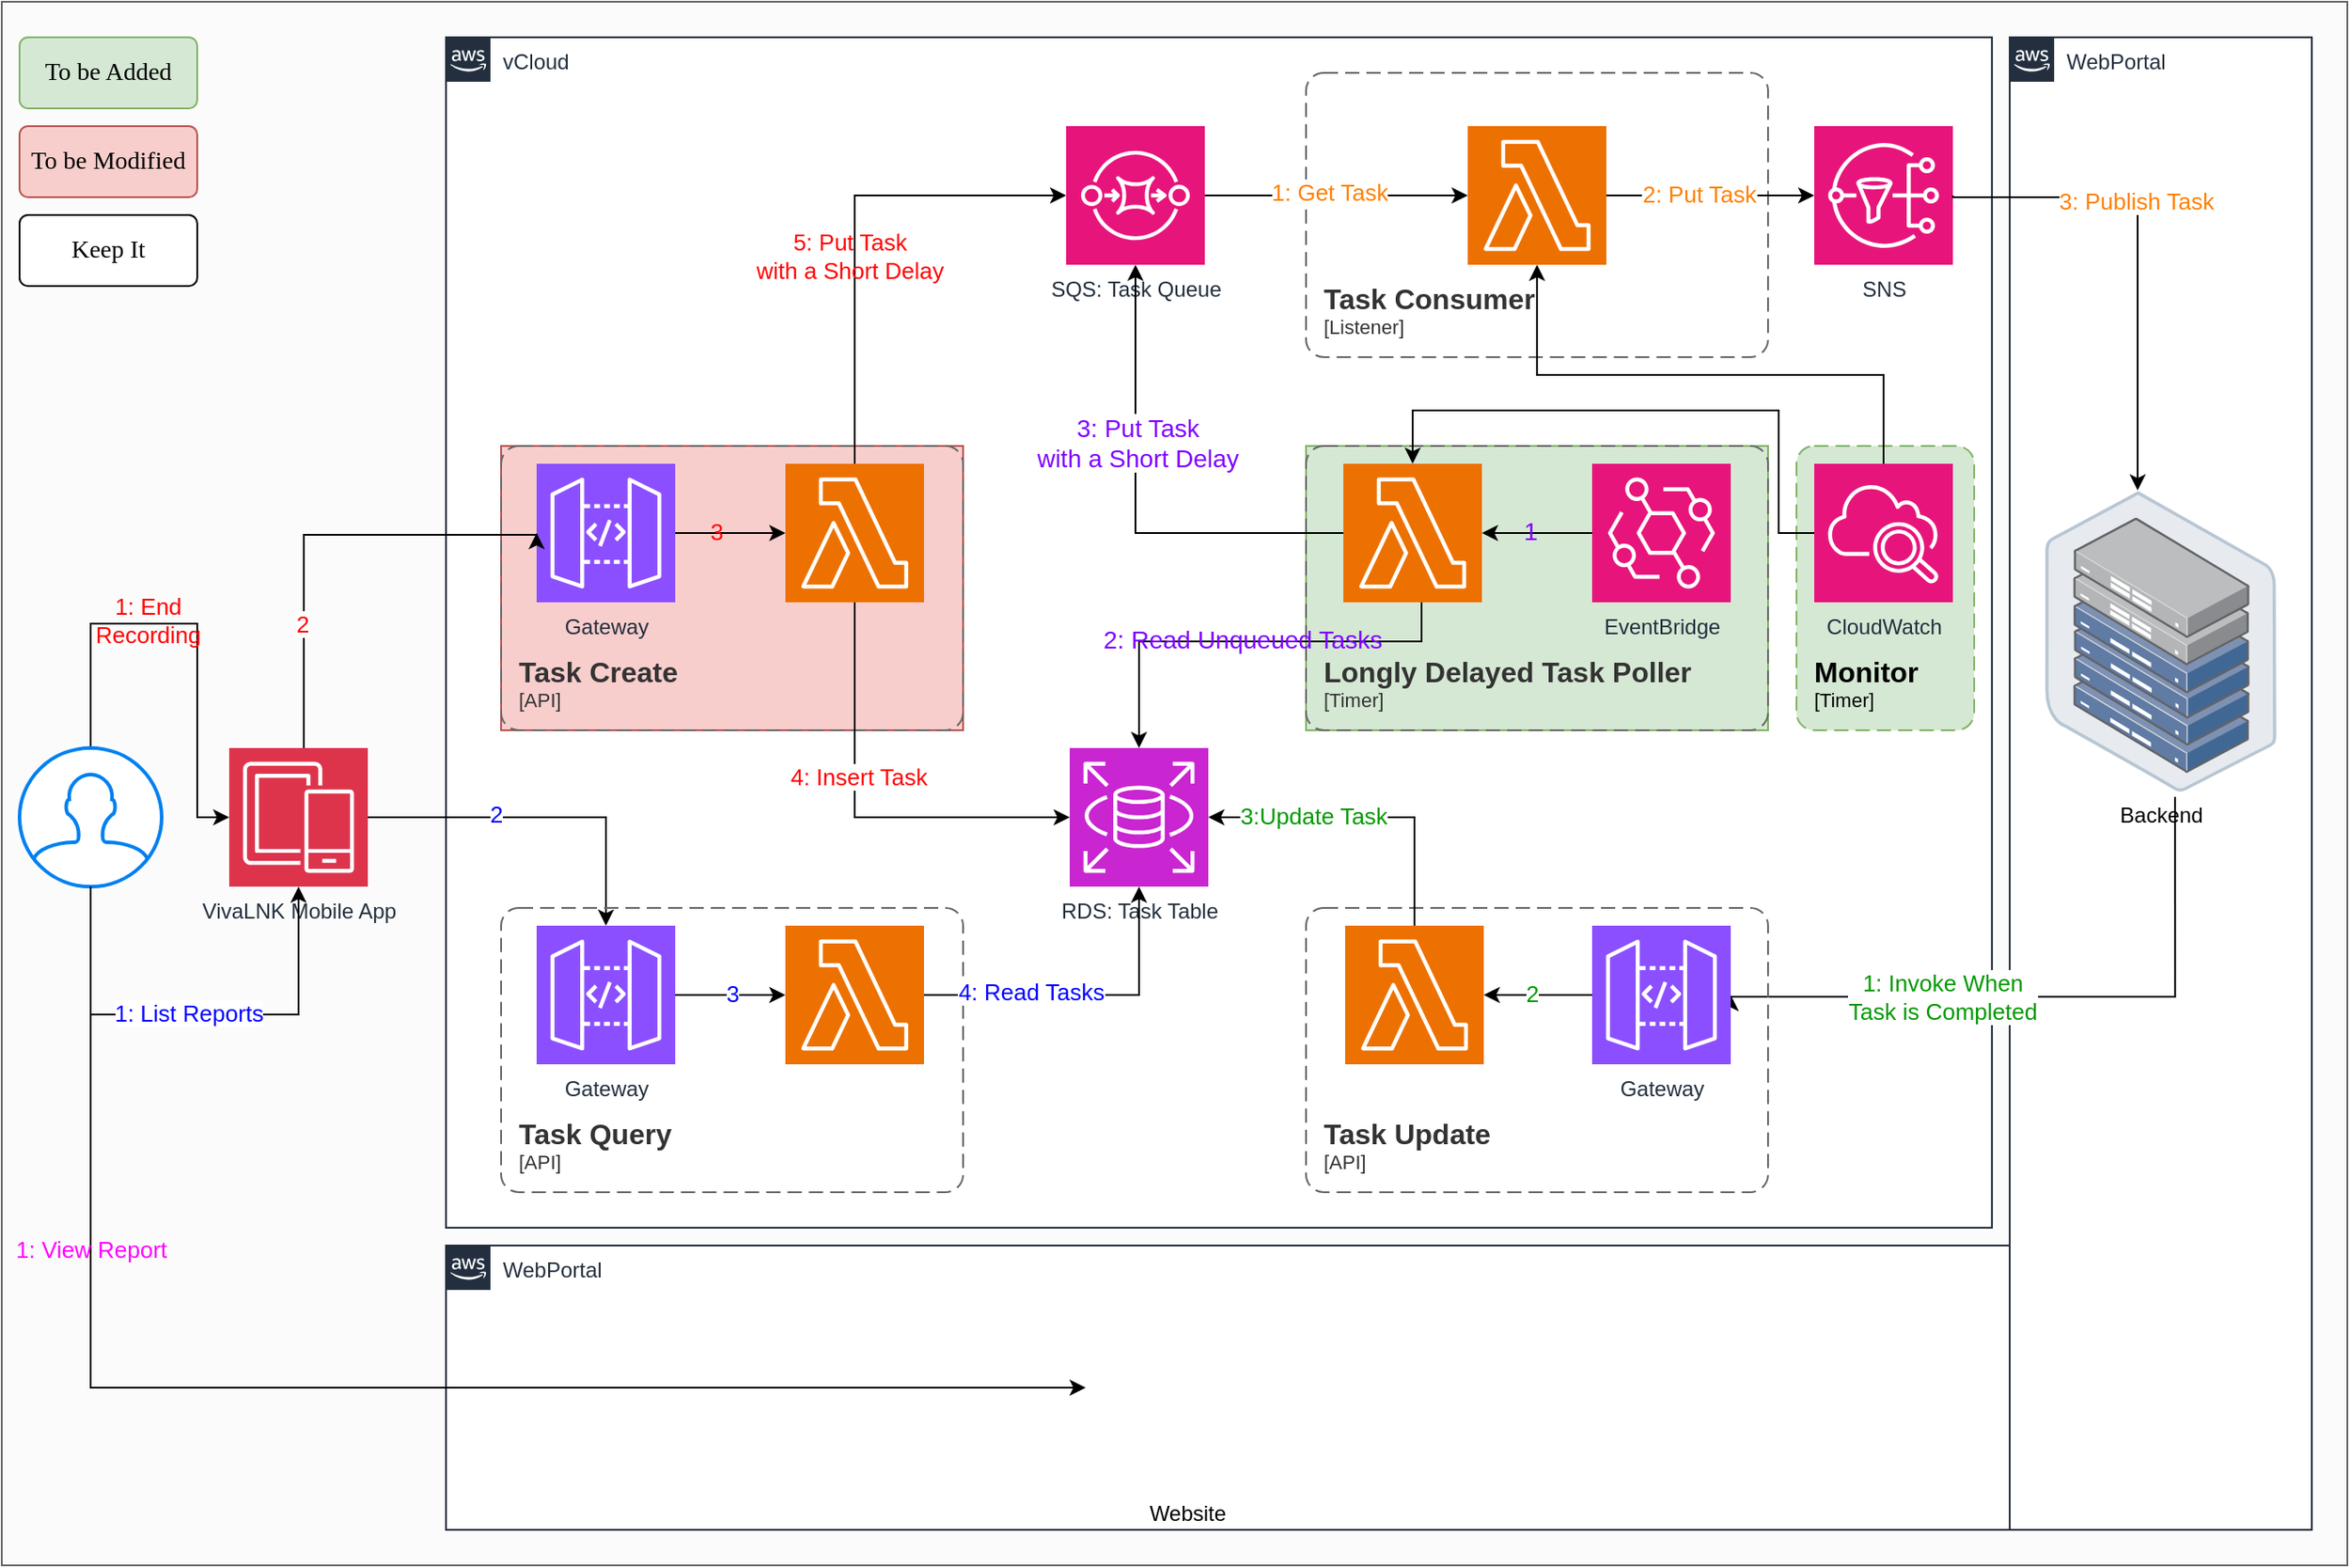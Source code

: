<mxfile version="22.1.17" type="github">
  <diagram name="Page-1" id="KfydnyV6p2WG9cMRB0td">
    <mxGraphModel dx="2261" dy="1955" grid="1" gridSize="10" guides="1" tooltips="1" connect="1" arrows="1" fold="1" page="1" pageScale="1" pageWidth="827" pageHeight="1169" math="0" shadow="0">
      <root>
        <mxCell id="0" />
        <mxCell id="1" parent="0" />
        <mxCell id="qFDEvMqMk0E2gpubQTda-2" value="" style="rounded=0;whiteSpace=wrap;html=1;fillColor=#FBFBFB;fontColor=#333333;strokeColor=#666666;" parent="1" vertex="1">
          <mxGeometry x="-450" y="-250" width="1320" height="880" as="geometry" />
        </mxCell>
        <mxCell id="qFDEvMqMk0E2gpubQTda-26" value="VivaLNK Mobile App" style="sketch=0;points=[[0,0,0],[0.25,0,0],[0.5,0,0],[0.75,0,0],[1,0,0],[0,1,0],[0.25,1,0],[0.5,1,0],[0.75,1,0],[1,1,0],[0,0.25,0],[0,0.5,0],[0,0.75,0],[1,0.25,0],[1,0.5,0],[1,0.75,0]];outlineConnect=0;fontColor=#232F3E;fillColor=#DD344C;strokeColor=#ffffff;dashed=0;verticalLabelPosition=bottom;verticalAlign=top;align=center;html=1;fontSize=12;fontStyle=0;aspect=fixed;shape=mxgraph.aws4.resourceIcon;resIcon=mxgraph.aws4.mobile;" parent="1" vertex="1">
          <mxGeometry x="-322" y="170" width="78" height="78" as="geometry" />
        </mxCell>
        <mxCell id="qFDEvMqMk0E2gpubQTda-30" value="WebPortal" style="points=[[0,0],[0.25,0],[0.5,0],[0.75,0],[1,0],[1,0.25],[1,0.5],[1,0.75],[1,1],[0.75,1],[0.5,1],[0.25,1],[0,1],[0,0.75],[0,0.5],[0,0.25]];outlineConnect=0;gradientColor=none;html=1;whiteSpace=wrap;fontSize=12;fontStyle=0;container=1;pointerEvents=0;collapsible=0;recursiveResize=0;shape=mxgraph.aws4.group;grIcon=mxgraph.aws4.group_aws_cloud_alt;strokeColor=#232F3E;fillColor=default;verticalAlign=top;align=left;spacingLeft=30;fontColor=#232F3E;dashed=0;" parent="1" vertex="1">
          <mxGeometry x="680" y="-230" width="170" height="840" as="geometry" />
        </mxCell>
        <mxCell id="qFDEvMqMk0E2gpubQTda-35" value="Backend" style="image;points=[];aspect=fixed;html=1;align=center;shadow=0;dashed=0;image=img/lib/allied_telesis/storage/Datacenter_Server_Half_Rack_ToR.svg;" parent="qFDEvMqMk0E2gpubQTda-30" vertex="1">
          <mxGeometry x="20" y="255.55" width="130" height="168.91" as="geometry" />
        </mxCell>
        <mxCell id="qFDEvMqMk0E2gpubQTda-36" value="WebPortal" style="points=[[0,0],[0.25,0],[0.5,0],[0.75,0],[1,0],[1,0.25],[1,0.5],[1,0.75],[1,1],[0.75,1],[0.5,1],[0.25,1],[0,1],[0,0.75],[0,0.5],[0,0.25]];outlineConnect=0;gradientColor=none;html=1;whiteSpace=wrap;fontSize=12;fontStyle=0;container=1;pointerEvents=0;collapsible=0;recursiveResize=0;shape=mxgraph.aws4.group;grIcon=mxgraph.aws4.group_aws_cloud_alt;strokeColor=#232F3E;fillColor=default;verticalAlign=top;align=left;spacingLeft=30;fontColor=#232F3E;dashed=0;" parent="1" vertex="1">
          <mxGeometry x="-200" y="450" width="880" height="160" as="geometry" />
        </mxCell>
        <mxCell id="qFDEvMqMk0E2gpubQTda-40" value="Website" style="shape=image;html=1;verticalAlign=top;verticalLabelPosition=bottom;labelBackgroundColor=#ffffff;imageAspect=0;aspect=fixed;image=https://cdn2.iconfinder.com/data/icons/bitsies/128/Application-128.png" parent="qFDEvMqMk0E2gpubQTda-36" vertex="1">
          <mxGeometry x="360" y="23" width="114" height="114" as="geometry" />
        </mxCell>
        <mxCell id="qFDEvMqMk0E2gpubQTda-51" style="edgeStyle=orthogonalEdgeStyle;rounded=0;orthogonalLoop=1;jettySize=auto;html=1;entryX=1;entryY=0.5;entryDx=0;entryDy=0;entryPerimeter=0;" parent="1" target="qFDEvMqMk0E2gpubQTda-25" edge="1">
          <mxGeometry relative="1" as="geometry">
            <mxPoint x="450" y="339" as="sourcePoint" />
          </mxGeometry>
        </mxCell>
        <mxCell id="qFDEvMqMk0E2gpubQTda-58" style="edgeStyle=orthogonalEdgeStyle;rounded=0;orthogonalLoop=1;jettySize=auto;html=1;entryX=0;entryY=0.5;entryDx=0;entryDy=0;" parent="1" source="qFDEvMqMk0E2gpubQTda-57" target="qFDEvMqMk0E2gpubQTda-40" edge="1">
          <mxGeometry relative="1" as="geometry">
            <Array as="points">
              <mxPoint x="-400" y="530" />
              <mxPoint x="122" y="530" />
            </Array>
          </mxGeometry>
        </mxCell>
        <mxCell id="qFDEvMqMk0E2gpubQTda-72" value="&lt;font color=&quot;#ff00ff&quot; style=&quot;font-size: 13px;&quot;&gt;1: View Report&lt;/font&gt;" style="edgeLabel;html=1;align=center;verticalAlign=middle;resizable=0;points=[];labelBackgroundColor=none;" parent="qFDEvMqMk0E2gpubQTda-58" vertex="1" connectable="0">
          <mxGeometry x="-0.574" y="2" relative="1" as="geometry">
            <mxPoint x="-2" y="24" as="offset" />
          </mxGeometry>
        </mxCell>
        <mxCell id="qFDEvMqMk0E2gpubQTda-69" style="edgeStyle=orthogonalEdgeStyle;rounded=0;orthogonalLoop=1;jettySize=auto;html=1;exitX=0.5;exitY=0;exitDx=0;exitDy=0;exitPerimeter=0;" parent="1" source="qFDEvMqMk0E2gpubQTda-57" target="qFDEvMqMk0E2gpubQTda-26" edge="1">
          <mxGeometry relative="1" as="geometry">
            <Array as="points">
              <mxPoint x="-400" y="100" />
              <mxPoint x="-340" y="100" />
              <mxPoint x="-340" y="209" />
            </Array>
          </mxGeometry>
        </mxCell>
        <mxCell id="qFDEvMqMk0E2gpubQTda-70" value="&lt;font style=&quot;font-size: 13px;&quot; color=&quot;#ff0000&quot;&gt;1: End &lt;br&gt;Recording&lt;/font&gt;" style="edgeLabel;html=1;align=center;verticalAlign=middle;resizable=0;points=[];labelBackgroundColor=none;" parent="qFDEvMqMk0E2gpubQTda-69" vertex="1" connectable="0">
          <mxGeometry x="-0.198" y="-1" relative="1" as="geometry">
            <mxPoint x="-1" y="-3" as="offset" />
          </mxGeometry>
        </mxCell>
        <mxCell id="qFDEvMqMk0E2gpubQTda-57" value="" style="html=1;verticalLabelPosition=bottom;align=center;labelBackgroundColor=#ffffff;verticalAlign=top;strokeWidth=2;strokeColor=#0080F0;shadow=0;dashed=0;shape=mxgraph.ios7.icons.user;" parent="1" vertex="1">
          <mxGeometry x="-440" y="170" width="80" height="78" as="geometry" />
        </mxCell>
        <mxCell id="qFDEvMqMk0E2gpubQTda-65" style="edgeStyle=orthogonalEdgeStyle;rounded=0;orthogonalLoop=1;jettySize=auto;html=1;entryX=0.5;entryY=1;entryDx=0;entryDy=0;entryPerimeter=0;" parent="1" source="qFDEvMqMk0E2gpubQTda-57" target="qFDEvMqMk0E2gpubQTda-26" edge="1">
          <mxGeometry relative="1" as="geometry">
            <Array as="points">
              <mxPoint x="-400" y="320" />
              <mxPoint x="-283" y="320" />
            </Array>
          </mxGeometry>
        </mxCell>
        <mxCell id="qFDEvMqMk0E2gpubQTda-71" value="&lt;font color=&quot;#0000ff&quot; style=&quot;font-size: 13px;&quot;&gt;1: List Reports&lt;/font&gt;" style="edgeLabel;html=1;align=center;verticalAlign=middle;resizable=0;points=[];" parent="qFDEvMqMk0E2gpubQTda-65" vertex="1" connectable="0">
          <mxGeometry x="-0.027" y="-3" relative="1" as="geometry">
            <mxPoint y="-4" as="offset" />
          </mxGeometry>
        </mxCell>
        <mxCell id="qFDEvMqMk0E2gpubQTda-28" value="vCloud" style="points=[[0,0],[0.25,0],[0.5,0],[0.75,0],[1,0],[1,0.25],[1,0.5],[1,0.75],[1,1],[0.75,1],[0.5,1],[0.25,1],[0,1],[0,0.75],[0,0.5],[0,0.25]];outlineConnect=0;gradientColor=none;html=1;whiteSpace=wrap;fontSize=12;fontStyle=0;container=1;pointerEvents=0;collapsible=0;recursiveResize=0;shape=mxgraph.aws4.group;grIcon=mxgraph.aws4.group_aws_cloud_alt;strokeColor=#232F3E;fillColor=default;verticalAlign=top;align=left;spacingLeft=30;fontColor=#232F3E;dashed=0;" parent="1" vertex="1">
          <mxGeometry x="-200" y="-230" width="870" height="670" as="geometry" />
        </mxCell>
        <mxCell id="qFDEvMqMk0E2gpubQTda-10" value="SQS: Task Queue" style="sketch=0;points=[[0,0,0],[0.25,0,0],[0.5,0,0],[0.75,0,0],[1,0,0],[0,1,0],[0.25,1,0],[0.5,1,0],[0.75,1,0],[1,1,0],[0,0.25,0],[0,0.5,0],[0,0.75,0],[1,0.25,0],[1,0.5,0],[1,0.75,0]];outlineConnect=0;fontColor=#232F3E;fillColor=#E7157B;strokeColor=#ffffff;dashed=0;verticalLabelPosition=bottom;verticalAlign=top;align=center;html=1;fontSize=12;fontStyle=0;aspect=fixed;shape=mxgraph.aws4.resourceIcon;resIcon=mxgraph.aws4.sqs;" parent="qFDEvMqMk0E2gpubQTda-28" vertex="1">
          <mxGeometry x="349" y="50" width="78" height="78" as="geometry" />
        </mxCell>
        <mxCell id="qFDEvMqMk0E2gpubQTda-11" value="SNS" style="sketch=0;points=[[0,0,0],[0.25,0,0],[0.5,0,0],[0.75,0,0],[1,0,0],[0,1,0],[0.25,1,0],[0.5,1,0],[0.75,1,0],[1,1,0],[0,0.25,0],[0,0.5,0],[0,0.75,0],[1,0.25,0],[1,0.5,0],[1,0.75,0]];outlineConnect=0;fontColor=#232F3E;fillColor=#E7157B;strokeColor=#ffffff;dashed=0;verticalLabelPosition=bottom;verticalAlign=top;align=center;html=1;fontSize=12;fontStyle=0;aspect=fixed;shape=mxgraph.aws4.resourceIcon;resIcon=mxgraph.aws4.sns;" parent="qFDEvMqMk0E2gpubQTda-28" vertex="1">
          <mxGeometry x="770" y="50" width="78" height="78" as="geometry" />
        </mxCell>
        <mxCell id="hcPoj-B0HI9PmhPnlpU2-1" value="" style="group;fillColor=#d5e8d4;strokeColor=#82b366;" vertex="1" connectable="0" parent="qFDEvMqMk0E2gpubQTda-28">
          <mxGeometry x="484" y="230" width="260" height="160" as="geometry" />
        </mxCell>
        <object placeholders="1" c4Name="Longly Delayed Task Poller" c4Type="ContainerScopeBoundary" c4Application="Timer" label="&lt;font style=&quot;font-size: 16px&quot;&gt;&lt;b&gt;&lt;div style=&quot;text-align: left&quot;&gt;%c4Name%&lt;/div&gt;&lt;/b&gt;&lt;/font&gt;&lt;div style=&quot;text-align: left&quot;&gt;[%c4Application%]&lt;/div&gt;" id="hcPoj-B0HI9PmhPnlpU2-2">
          <mxCell style="rounded=1;fontSize=11;whiteSpace=wrap;html=1;dashed=1;arcSize=20;fillColor=none;strokeColor=#666666;fontColor=#333333;labelBackgroundColor=none;align=left;verticalAlign=bottom;labelBorderColor=none;spacingTop=0;spacing=10;dashPattern=8 4;metaEdit=1;rotatable=0;perimeter=rectanglePerimeter;noLabel=0;labelPadding=0;allowArrows=0;connectable=0;expand=0;recursiveResize=0;editable=1;pointerEvents=0;absoluteArcSize=1;points=[[0.25,0,0],[0.5,0,0],[0.75,0,0],[1,0.25,0],[1,0.5,0],[1,0.75,0],[0.75,1,0],[0.5,1,0],[0.25,1,0],[0,0.75,0],[0,0.5,0],[0,0.25,0]];" vertex="1" parent="hcPoj-B0HI9PmhPnlpU2-1">
            <mxGeometry width="260" height="160" as="geometry" />
          </mxCell>
        </object>
        <mxCell id="hcPoj-B0HI9PmhPnlpU2-6" value="" style="sketch=0;points=[[0,0,0],[0.25,0,0],[0.5,0,0],[0.75,0,0],[1,0,0],[0,1,0],[0.25,1,0],[0.5,1,0],[0.75,1,0],[1,1,0],[0,0.25,0],[0,0.5,0],[0,0.75,0],[1,0.25,0],[1,0.5,0],[1,0.75,0]];outlineConnect=0;fontColor=#232F3E;fillColor=#ED7100;strokeColor=#ffffff;dashed=0;verticalLabelPosition=bottom;verticalAlign=top;align=center;html=1;fontSize=12;fontStyle=0;aspect=fixed;shape=mxgraph.aws4.resourceIcon;resIcon=mxgraph.aws4.lambda;" vertex="1" parent="hcPoj-B0HI9PmhPnlpU2-1">
          <mxGeometry x="21" y="10" width="78" height="78" as="geometry" />
        </mxCell>
        <mxCell id="hcPoj-B0HI9PmhPnlpU2-8" value="EventBridge" style="sketch=0;points=[[0,0,0],[0.25,0,0],[0.5,0,0],[0.75,0,0],[1,0,0],[0,1,0],[0.25,1,0],[0.5,1,0],[0.75,1,0],[1,1,0],[0,0.25,0],[0,0.5,0],[0,0.75,0],[1,0.25,0],[1,0.5,0],[1,0.75,0]];outlineConnect=0;fontColor=#232F3E;fillColor=#E7157B;strokeColor=#ffffff;dashed=0;verticalLabelPosition=bottom;verticalAlign=top;align=center;html=1;fontSize=12;fontStyle=0;aspect=fixed;shape=mxgraph.aws4.resourceIcon;resIcon=mxgraph.aws4.eventbridge;" vertex="1" parent="hcPoj-B0HI9PmhPnlpU2-1">
          <mxGeometry x="161" y="10" width="78" height="78" as="geometry" />
        </mxCell>
        <mxCell id="hcPoj-B0HI9PmhPnlpU2-17" style="edgeStyle=orthogonalEdgeStyle;rounded=0;orthogonalLoop=1;jettySize=auto;html=1;entryX=1;entryY=0.5;entryDx=0;entryDy=0;entryPerimeter=0;" edge="1" parent="hcPoj-B0HI9PmhPnlpU2-1" source="hcPoj-B0HI9PmhPnlpU2-8" target="hcPoj-B0HI9PmhPnlpU2-6">
          <mxGeometry relative="1" as="geometry" />
        </mxCell>
        <mxCell id="hcPoj-B0HI9PmhPnlpU2-23" value="&lt;font color=&quot;#7f00ff&quot; style=&quot;font-size: 14px;&quot;&gt;1&lt;/font&gt;" style="edgeLabel;html=1;align=center;verticalAlign=middle;resizable=0;points=[];labelBackgroundColor=none;fontColor=#97D077;" vertex="1" connectable="0" parent="hcPoj-B0HI9PmhPnlpU2-17">
          <mxGeometry x="0.129" y="-2" relative="1" as="geometry">
            <mxPoint y="1" as="offset" />
          </mxGeometry>
        </mxCell>
        <mxCell id="hcPoj-B0HI9PmhPnlpU2-19" style="edgeStyle=orthogonalEdgeStyle;rounded=0;orthogonalLoop=1;jettySize=auto;html=1;" edge="1" parent="qFDEvMqMk0E2gpubQTda-28" source="hcPoj-B0HI9PmhPnlpU2-6" target="qFDEvMqMk0E2gpubQTda-10">
          <mxGeometry relative="1" as="geometry" />
        </mxCell>
        <mxCell id="hcPoj-B0HI9PmhPnlpU2-25" value="&lt;font color=&quot;#7f00ff&quot; style=&quot;font-size: 14px;&quot;&gt;3: Put Task&lt;br&gt;with a Short Delay&lt;br&gt;&lt;/font&gt;" style="edgeLabel;html=1;align=center;verticalAlign=middle;resizable=0;points=[];" vertex="1" connectable="0" parent="hcPoj-B0HI9PmhPnlpU2-19">
          <mxGeometry x="0.254" y="-1" relative="1" as="geometry">
            <mxPoint as="offset" />
          </mxGeometry>
        </mxCell>
        <object placeholders="1" c4Name="Monitor" c4Type="ContainerScopeBoundary" c4Application="Timer" label="&lt;font style=&quot;font-size: 16px&quot;&gt;&lt;b&gt;&lt;div style=&quot;text-align: left&quot;&gt;%c4Name%&lt;/div&gt;&lt;/b&gt;&lt;/font&gt;&lt;div style=&quot;text-align: left&quot;&gt;[%c4Application%]&lt;/div&gt;" id="hcPoj-B0HI9PmhPnlpU2-27">
          <mxCell style="rounded=1;fontSize=11;whiteSpace=wrap;html=1;dashed=1;arcSize=20;fillColor=#d5e8d4;strokeColor=#82b366;labelBackgroundColor=none;align=left;verticalAlign=bottom;labelBorderColor=none;spacingTop=0;spacing=10;dashPattern=8 4;metaEdit=1;rotatable=0;perimeter=rectanglePerimeter;noLabel=0;labelPadding=0;allowArrows=0;connectable=0;expand=0;recursiveResize=0;editable=1;pointerEvents=0;absoluteArcSize=1;points=[[0.25,0,0],[0.5,0,0],[0.75,0,0],[1,0.25,0],[1,0.5,0],[1,0.75,0],[0.75,1,0],[0.5,1,0],[0.25,1,0],[0,0.75,0],[0,0.5,0],[0,0.25,0]];" vertex="1" parent="qFDEvMqMk0E2gpubQTda-28">
            <mxGeometry x="760" y="230" width="100" height="160" as="geometry" />
          </mxCell>
        </object>
        <mxCell id="hcPoj-B0HI9PmhPnlpU2-29" style="edgeStyle=orthogonalEdgeStyle;rounded=0;orthogonalLoop=1;jettySize=auto;html=1;entryX=0.5;entryY=0;entryDx=0;entryDy=0;entryPerimeter=0;exitX=0;exitY=0.5;exitDx=0;exitDy=0;exitPerimeter=0;" edge="1" parent="qFDEvMqMk0E2gpubQTda-28" source="hcPoj-B0HI9PmhPnlpU2-26" target="hcPoj-B0HI9PmhPnlpU2-6">
          <mxGeometry relative="1" as="geometry">
            <Array as="points">
              <mxPoint x="750" y="279" />
              <mxPoint x="750" y="210" />
              <mxPoint x="544" y="210" />
            </Array>
          </mxGeometry>
        </mxCell>
        <mxCell id="hcPoj-B0HI9PmhPnlpU2-26" value="CloudWatch" style="sketch=0;points=[[0,0,0],[0.25,0,0],[0.5,0,0],[0.75,0,0],[1,0,0],[0,1,0],[0.25,1,0],[0.5,1,0],[0.75,1,0],[1,1,0],[0,0.25,0],[0,0.5,0],[0,0.75,0],[1,0.25,0],[1,0.5,0],[1,0.75,0]];points=[[0,0,0],[0.25,0,0],[0.5,0,0],[0.75,0,0],[1,0,0],[0,1,0],[0.25,1,0],[0.5,1,0],[0.75,1,0],[1,1,0],[0,0.25,0],[0,0.5,0],[0,0.75,0],[1,0.25,0],[1,0.5,0],[1,0.75,0]];outlineConnect=0;fontColor=#232F3E;fillColor=#E7157B;strokeColor=#ffffff;dashed=0;verticalLabelPosition=bottom;verticalAlign=top;align=center;html=1;fontSize=12;fontStyle=0;aspect=fixed;shape=mxgraph.aws4.resourceIcon;resIcon=mxgraph.aws4.cloudwatch_2;" vertex="1" parent="qFDEvMqMk0E2gpubQTda-28">
          <mxGeometry x="770" y="240" width="78" height="78" as="geometry" />
        </mxCell>
        <mxCell id="qFDEvMqMk0E2gpubQTda-92" style="edgeStyle=orthogonalEdgeStyle;rounded=0;orthogonalLoop=1;jettySize=auto;html=1;exitX=1;exitY=0.5;exitDx=0;exitDy=0;exitPerimeter=0;entryX=0.4;entryY=-0.003;entryDx=0;entryDy=0;entryPerimeter=0;" parent="1" source="qFDEvMqMk0E2gpubQTda-11" target="qFDEvMqMk0E2gpubQTda-35" edge="1">
          <mxGeometry relative="1" as="geometry">
            <Array as="points">
              <mxPoint x="648" y="-140" />
              <mxPoint x="752" y="-140" />
            </Array>
            <mxPoint x="805" y="-19" as="targetPoint" />
          </mxGeometry>
        </mxCell>
        <mxCell id="qFDEvMqMk0E2gpubQTda-93" value="&lt;font color=&quot;#ff8000&quot; style=&quot;font-size: 13px;&quot;&gt;3: Publish Task&lt;/font&gt;" style="edgeLabel;html=1;align=center;verticalAlign=middle;resizable=0;points=[];" parent="qFDEvMqMk0E2gpubQTda-92" vertex="1" connectable="0">
          <mxGeometry x="-0.193" y="-1" relative="1" as="geometry">
            <mxPoint y="-2" as="offset" />
          </mxGeometry>
        </mxCell>
        <mxCell id="qFDEvMqMk0E2gpubQTda-95" style="edgeStyle=orthogonalEdgeStyle;rounded=0;orthogonalLoop=1;jettySize=auto;html=1;entryX=1;entryY=0.5;entryDx=0;entryDy=0;entryPerimeter=0;exitX=0.562;exitY=1.018;exitDx=0;exitDy=0;exitPerimeter=0;" parent="1" source="qFDEvMqMk0E2gpubQTda-35" target="qFDEvMqMk0E2gpubQTda-90" edge="1">
          <mxGeometry relative="1" as="geometry">
            <mxPoint x="680" y="360" as="sourcePoint" />
            <Array as="points">
              <mxPoint x="773" y="310" />
            </Array>
          </mxGeometry>
        </mxCell>
        <mxCell id="qFDEvMqMk0E2gpubQTda-99" value="&lt;font color=&quot;#009900&quot; style=&quot;font-size: 13px;&quot;&gt;1: Invoke When&lt;br&gt;Task is Completed&lt;/font&gt;" style="edgeLabel;html=1;align=center;verticalAlign=middle;resizable=0;points=[];" parent="qFDEvMqMk0E2gpubQTda-95" vertex="1" connectable="0">
          <mxGeometry x="-0.114" y="-1" relative="1" as="geometry">
            <mxPoint x="-83" y="1" as="offset" />
          </mxGeometry>
        </mxCell>
        <mxCell id="qFDEvMqMk0E2gpubQTda-86" style="edgeStyle=orthogonalEdgeStyle;rounded=0;orthogonalLoop=1;jettySize=auto;html=1;entryX=0.5;entryY=0;entryDx=0;entryDy=0;entryPerimeter=0;" parent="1" source="qFDEvMqMk0E2gpubQTda-26" target="qFDEvMqMk0E2gpubQTda-20" edge="1">
          <mxGeometry relative="1" as="geometry" />
        </mxCell>
        <mxCell id="qFDEvMqMk0E2gpubQTda-87" value="&lt;font color=&quot;#0000ff&quot; style=&quot;font-size: 13px;&quot;&gt;2&lt;/font&gt;" style="edgeLabel;html=1;align=center;verticalAlign=middle;resizable=0;points=[];" parent="qFDEvMqMk0E2gpubQTda-86" vertex="1" connectable="0">
          <mxGeometry x="-0.262" y="2" relative="1" as="geometry">
            <mxPoint as="offset" />
          </mxGeometry>
        </mxCell>
        <mxCell id="qFDEvMqMk0E2gpubQTda-8" value="RDS: Task Table" style="sketch=0;points=[[0,0,0],[0.25,0,0],[0.5,0,0],[0.75,0,0],[1,0,0],[0,1,0],[0.25,1,0],[0.5,1,0],[0.75,1,0],[1,1,0],[0,0.25,0],[0,0.5,0],[0,0.75,0],[1,0.25,0],[1,0.5,0],[1,0.75,0]];outlineConnect=0;fontColor=#232F3E;fillColor=#C925D1;strokeColor=#ffffff;dashed=0;verticalLabelPosition=bottom;verticalAlign=top;align=center;html=1;fontSize=12;fontStyle=0;aspect=fixed;shape=mxgraph.aws4.resourceIcon;resIcon=mxgraph.aws4.rds;" parent="1" vertex="1">
          <mxGeometry x="151" y="170" width="78" height="78" as="geometry" />
        </mxCell>
        <mxCell id="qFDEvMqMk0E2gpubQTda-13" value="" style="group;fillColor=#f8cecc;strokeColor=#b85450;" parent="1" vertex="1" connectable="0">
          <mxGeometry x="-169" width="260" height="160" as="geometry" />
        </mxCell>
        <object placeholders="1" c4Name="Task Create" c4Type="ContainerScopeBoundary" c4Application="API" label="&lt;font style=&quot;font-size: 16px&quot;&gt;&lt;b&gt;&lt;div style=&quot;text-align: left&quot;&gt;%c4Name%&lt;/div&gt;&lt;/b&gt;&lt;/font&gt;&lt;div style=&quot;text-align: left&quot;&gt;[%c4Application%]&lt;/div&gt;" id="qFDEvMqMk0E2gpubQTda-5">
          <mxCell style="rounded=1;fontSize=11;whiteSpace=wrap;html=1;dashed=1;arcSize=20;fillColor=none;strokeColor=#666666;fontColor=#333333;labelBackgroundColor=none;align=left;verticalAlign=bottom;labelBorderColor=none;spacingTop=0;spacing=10;dashPattern=8 4;metaEdit=1;rotatable=0;perimeter=rectanglePerimeter;noLabel=0;labelPadding=0;allowArrows=0;connectable=0;expand=0;recursiveResize=0;editable=1;pointerEvents=0;absoluteArcSize=1;points=[[0.25,0,0],[0.5,0,0],[0.75,0,0],[1,0.25,0],[1,0.5,0],[1,0.75,0],[0.75,1,0],[0.5,1,0],[0.25,1,0],[0,0.75,0],[0,0.5,0],[0,0.25,0]];" parent="qFDEvMqMk0E2gpubQTda-13" vertex="1">
            <mxGeometry width="260" height="160" as="geometry" />
          </mxCell>
        </object>
        <mxCell id="qFDEvMqMk0E2gpubQTda-43" style="edgeStyle=orthogonalEdgeStyle;rounded=0;orthogonalLoop=1;jettySize=auto;html=1;" parent="qFDEvMqMk0E2gpubQTda-13" source="qFDEvMqMk0E2gpubQTda-6" target="qFDEvMqMk0E2gpubQTda-7" edge="1">
          <mxGeometry relative="1" as="geometry" />
        </mxCell>
        <mxCell id="qFDEvMqMk0E2gpubQTda-74" value="&lt;font color=&quot;#ff0000&quot; style=&quot;font-size: 13px;&quot;&gt;3&lt;/font&gt;" style="edgeLabel;html=1;align=center;verticalAlign=middle;resizable=0;points=[];labelBackgroundColor=none;" parent="qFDEvMqMk0E2gpubQTda-43" vertex="1" connectable="0">
          <mxGeometry x="-0.258" y="2" relative="1" as="geometry">
            <mxPoint y="1" as="offset" />
          </mxGeometry>
        </mxCell>
        <mxCell id="qFDEvMqMk0E2gpubQTda-6" value="Gateway" style="sketch=0;points=[[0,0,0],[0.25,0,0],[0.5,0,0],[0.75,0,0],[1,0,0],[0,1,0],[0.25,1,0],[0.5,1,0],[0.75,1,0],[1,1,0],[0,0.25,0],[0,0.5,0],[0,0.75,0],[1,0.25,0],[1,0.5,0],[1,0.75,0]];outlineConnect=0;fontColor=#232F3E;fillColor=#8C4FFF;strokeColor=#ffffff;dashed=0;verticalLabelPosition=bottom;verticalAlign=top;align=center;html=1;fontSize=12;fontStyle=0;aspect=fixed;shape=mxgraph.aws4.resourceIcon;resIcon=mxgraph.aws4.api_gateway;" parent="qFDEvMqMk0E2gpubQTda-13" vertex="1">
          <mxGeometry x="20" y="10" width="78" height="78" as="geometry" />
        </mxCell>
        <mxCell id="qFDEvMqMk0E2gpubQTda-7" value="" style="sketch=0;points=[[0,0,0],[0.25,0,0],[0.5,0,0],[0.75,0,0],[1,0,0],[0,1,0],[0.25,1,0],[0.5,1,0],[0.75,1,0],[1,1,0],[0,0.25,0],[0,0.5,0],[0,0.75,0],[1,0.25,0],[1,0.5,0],[1,0.75,0]];outlineConnect=0;fontColor=#232F3E;fillColor=#ED7100;strokeColor=#ffffff;dashed=0;verticalLabelPosition=bottom;verticalAlign=top;align=center;html=1;fontSize=12;fontStyle=0;aspect=fixed;shape=mxgraph.aws4.resourceIcon;resIcon=mxgraph.aws4.lambda;" parent="qFDEvMqMk0E2gpubQTda-13" vertex="1">
          <mxGeometry x="160" y="10" width="78" height="78" as="geometry" />
        </mxCell>
        <mxCell id="qFDEvMqMk0E2gpubQTda-14" value="" style="group" parent="1" vertex="1" connectable="0">
          <mxGeometry x="284" y="-210" width="260" height="160" as="geometry" />
        </mxCell>
        <object placeholders="1" c4Name="Task Consumer" c4Type="ContainerScopeBoundary" c4Application="Listener" label="&lt;font style=&quot;font-size: 16px&quot;&gt;&lt;b&gt;&lt;div style=&quot;text-align: left&quot;&gt;%c4Name%&lt;/div&gt;&lt;/b&gt;&lt;/font&gt;&lt;div style=&quot;text-align: left&quot;&gt;[%c4Application%]&lt;/div&gt;" id="qFDEvMqMk0E2gpubQTda-15">
          <mxCell style="rounded=1;fontSize=11;whiteSpace=wrap;html=1;dashed=1;arcSize=20;fillColor=none;strokeColor=#666666;fontColor=#333333;labelBackgroundColor=none;align=left;verticalAlign=bottom;labelBorderColor=none;spacingTop=0;spacing=10;dashPattern=8 4;metaEdit=1;rotatable=0;perimeter=rectanglePerimeter;noLabel=0;labelPadding=0;allowArrows=0;connectable=0;expand=0;recursiveResize=0;editable=1;pointerEvents=0;absoluteArcSize=1;points=[[0.25,0,0],[0.5,0,0],[0.75,0,0],[1,0.25,0],[1,0.5,0],[1,0.75,0],[0.75,1,0],[0.5,1,0],[0.25,1,0],[0,0.75,0],[0,0.5,0],[0,0.25,0]];" parent="qFDEvMqMk0E2gpubQTda-14" vertex="1">
            <mxGeometry width="260" height="160" as="geometry" />
          </mxCell>
        </object>
        <mxCell id="qFDEvMqMk0E2gpubQTda-17" value="" style="sketch=0;points=[[0,0,0],[0.25,0,0],[0.5,0,0],[0.75,0,0],[1,0,0],[0,1,0],[0.25,1,0],[0.5,1,0],[0.75,1,0],[1,1,0],[0,0.25,0],[0,0.5,0],[0,0.75,0],[1,0.25,0],[1,0.5,0],[1,0.75,0]];outlineConnect=0;fontColor=#232F3E;fillColor=#ED7100;strokeColor=#ffffff;dashed=0;verticalLabelPosition=bottom;verticalAlign=top;align=center;html=1;fontSize=12;fontStyle=0;aspect=fixed;shape=mxgraph.aws4.resourceIcon;resIcon=mxgraph.aws4.lambda;" parent="qFDEvMqMk0E2gpubQTda-14" vertex="1">
          <mxGeometry x="91" y="30" width="78" height="78" as="geometry" />
        </mxCell>
        <mxCell id="qFDEvMqMk0E2gpubQTda-18" value="" style="group" parent="1" vertex="1" connectable="0">
          <mxGeometry x="-169" y="260" width="260" height="160" as="geometry" />
        </mxCell>
        <object placeholders="1" c4Name="Task Query" c4Type="ContainerScopeBoundary" c4Application="API" label="&lt;font style=&quot;font-size: 16px&quot;&gt;&lt;b&gt;&lt;div style=&quot;text-align: left&quot;&gt;%c4Name%&lt;/div&gt;&lt;/b&gt;&lt;/font&gt;&lt;div style=&quot;text-align: left&quot;&gt;[%c4Application%]&lt;/div&gt;" id="qFDEvMqMk0E2gpubQTda-19">
          <mxCell style="rounded=1;fontSize=11;whiteSpace=wrap;html=1;dashed=1;arcSize=20;fillColor=none;strokeColor=#666666;fontColor=#333333;labelBackgroundColor=none;align=left;verticalAlign=bottom;labelBorderColor=none;spacingTop=0;spacing=10;dashPattern=8 4;metaEdit=1;rotatable=0;perimeter=rectanglePerimeter;noLabel=0;labelPadding=0;allowArrows=0;connectable=0;expand=0;recursiveResize=0;editable=1;pointerEvents=0;absoluteArcSize=1;points=[[0.25,0,0],[0.5,0,0],[0.75,0,0],[1,0.25,0],[1,0.5,0],[1,0.75,0],[0.75,1,0],[0.5,1,0],[0.25,1,0],[0,0.75,0],[0,0.5,0],[0,0.25,0]];" parent="qFDEvMqMk0E2gpubQTda-18" vertex="1">
            <mxGeometry width="260" height="160" as="geometry" />
          </mxCell>
        </object>
        <mxCell id="qFDEvMqMk0E2gpubQTda-46" style="edgeStyle=orthogonalEdgeStyle;rounded=0;orthogonalLoop=1;jettySize=auto;html=1;" parent="qFDEvMqMk0E2gpubQTda-18" source="qFDEvMqMk0E2gpubQTda-20" target="qFDEvMqMk0E2gpubQTda-21" edge="1">
          <mxGeometry relative="1" as="geometry" />
        </mxCell>
        <mxCell id="qFDEvMqMk0E2gpubQTda-88" value="&lt;font color=&quot;#0000ff&quot; style=&quot;font-size: 13px;&quot;&gt;3&lt;/font&gt;" style="edgeLabel;html=1;align=center;verticalAlign=middle;resizable=0;points=[];" parent="qFDEvMqMk0E2gpubQTda-46" vertex="1" connectable="0">
          <mxGeometry x="0.032" y="-1" relative="1" as="geometry">
            <mxPoint y="-2" as="offset" />
          </mxGeometry>
        </mxCell>
        <mxCell id="qFDEvMqMk0E2gpubQTda-20" value="Gateway" style="sketch=0;points=[[0,0,0],[0.25,0,0],[0.5,0,0],[0.75,0,0],[1,0,0],[0,1,0],[0.25,1,0],[0.5,1,0],[0.75,1,0],[1,1,0],[0,0.25,0],[0,0.5,0],[0,0.75,0],[1,0.25,0],[1,0.5,0],[1,0.75,0]];outlineConnect=0;fontColor=#232F3E;fillColor=#8C4FFF;strokeColor=#ffffff;dashed=0;verticalLabelPosition=bottom;verticalAlign=top;align=center;html=1;fontSize=12;fontStyle=0;aspect=fixed;shape=mxgraph.aws4.resourceIcon;resIcon=mxgraph.aws4.api_gateway;" parent="qFDEvMqMk0E2gpubQTda-18" vertex="1">
          <mxGeometry x="20" y="10" width="78" height="78" as="geometry" />
        </mxCell>
        <mxCell id="qFDEvMqMk0E2gpubQTda-21" value="" style="sketch=0;points=[[0,0,0],[0.25,0,0],[0.5,0,0],[0.75,0,0],[1,0,0],[0,1,0],[0.25,1,0],[0.5,1,0],[0.75,1,0],[1,1,0],[0,0.25,0],[0,0.5,0],[0,0.75,0],[1,0.25,0],[1,0.5,0],[1,0.75,0]];outlineConnect=0;fontColor=#232F3E;fillColor=#ED7100;strokeColor=#ffffff;dashed=0;verticalLabelPosition=bottom;verticalAlign=top;align=center;html=1;fontSize=12;fontStyle=0;aspect=fixed;shape=mxgraph.aws4.resourceIcon;resIcon=mxgraph.aws4.lambda;" parent="qFDEvMqMk0E2gpubQTda-18" vertex="1">
          <mxGeometry x="160" y="10" width="78" height="78" as="geometry" />
        </mxCell>
        <mxCell id="qFDEvMqMk0E2gpubQTda-22" value="" style="group" parent="1" vertex="1" connectable="0">
          <mxGeometry x="284" y="260" width="260" height="160" as="geometry" />
        </mxCell>
        <object placeholders="1" c4Name="Task Update" c4Type="ContainerScopeBoundary" c4Application="API" label="&lt;font style=&quot;font-size: 16px&quot;&gt;&lt;b&gt;&lt;div style=&quot;text-align: left&quot;&gt;%c4Name%&lt;/div&gt;&lt;/b&gt;&lt;/font&gt;&lt;div style=&quot;text-align: left&quot;&gt;[%c4Application%]&lt;/div&gt;" id="qFDEvMqMk0E2gpubQTda-23">
          <mxCell style="rounded=1;fontSize=11;whiteSpace=wrap;html=1;dashed=1;arcSize=20;fillColor=none;strokeColor=#666666;fontColor=#333333;labelBackgroundColor=none;align=left;verticalAlign=bottom;labelBorderColor=none;spacingTop=0;spacing=10;dashPattern=8 4;metaEdit=1;rotatable=0;perimeter=rectanglePerimeter;noLabel=0;labelPadding=0;allowArrows=0;connectable=0;expand=0;recursiveResize=0;editable=1;pointerEvents=0;absoluteArcSize=1;points=[[0.25,0,0],[0.5,0,0],[0.75,0,0],[1,0.25,0],[1,0.5,0],[1,0.75,0],[0.75,1,0],[0.5,1,0],[0.25,1,0],[0,0.75,0],[0,0.5,0],[0,0.25,0]];" parent="qFDEvMqMk0E2gpubQTda-22" vertex="1">
            <mxGeometry width="260" height="160" as="geometry" />
          </mxCell>
        </object>
        <mxCell id="qFDEvMqMk0E2gpubQTda-25" value="" style="sketch=0;points=[[0,0,0],[0.25,0,0],[0.5,0,0],[0.75,0,0],[1,0,0],[0,1,0],[0.25,1,0],[0.5,1,0],[0.75,1,0],[1,1,0],[0,0.25,0],[0,0.5,0],[0,0.75,0],[1,0.25,0],[1,0.5,0],[1,0.75,0]];outlineConnect=0;fontColor=#232F3E;fillColor=#ED7100;strokeColor=#ffffff;dashed=0;verticalLabelPosition=bottom;verticalAlign=top;align=center;html=1;fontSize=12;fontStyle=0;aspect=fixed;shape=mxgraph.aws4.resourceIcon;resIcon=mxgraph.aws4.lambda;" parent="qFDEvMqMk0E2gpubQTda-22" vertex="1">
          <mxGeometry x="22" y="10" width="78" height="78" as="geometry" />
        </mxCell>
        <mxCell id="qFDEvMqMk0E2gpubQTda-90" value="Gateway" style="sketch=0;points=[[0,0,0],[0.25,0,0],[0.5,0,0],[0.75,0,0],[1,0,0],[0,1,0],[0.25,1,0],[0.5,1,0],[0.75,1,0],[1,1,0],[0,0.25,0],[0,0.5,0],[0,0.75,0],[1,0.25,0],[1,0.5,0],[1,0.75,0]];outlineConnect=0;fontColor=#232F3E;fillColor=#8C4FFF;strokeColor=#ffffff;dashed=0;verticalLabelPosition=bottom;verticalAlign=top;align=center;html=1;fontSize=12;fontStyle=0;aspect=fixed;shape=mxgraph.aws4.resourceIcon;resIcon=mxgraph.aws4.api_gateway;" parent="qFDEvMqMk0E2gpubQTda-22" vertex="1">
          <mxGeometry x="161" y="10" width="78" height="78" as="geometry" />
        </mxCell>
        <mxCell id="qFDEvMqMk0E2gpubQTda-91" style="edgeStyle=orthogonalEdgeStyle;rounded=0;orthogonalLoop=1;jettySize=auto;html=1;entryX=1;entryY=0.5;entryDx=0;entryDy=0;entryPerimeter=0;" parent="qFDEvMqMk0E2gpubQTda-22" source="qFDEvMqMk0E2gpubQTda-90" target="qFDEvMqMk0E2gpubQTda-25" edge="1">
          <mxGeometry relative="1" as="geometry" />
        </mxCell>
        <mxCell id="qFDEvMqMk0E2gpubQTda-100" value="&lt;font color=&quot;#009900&quot; style=&quot;font-size: 13px;&quot;&gt;2&lt;/font&gt;" style="edgeLabel;html=1;align=center;verticalAlign=middle;resizable=0;points=[];" parent="qFDEvMqMk0E2gpubQTda-91" vertex="1" connectable="0">
          <mxGeometry x="0.279" y="2" relative="1" as="geometry">
            <mxPoint x="5" y="-3" as="offset" />
          </mxGeometry>
        </mxCell>
        <mxCell id="qFDEvMqMk0E2gpubQTda-44" style="edgeStyle=orthogonalEdgeStyle;rounded=0;orthogonalLoop=1;jettySize=auto;html=1;entryX=0;entryY=0.5;entryDx=0;entryDy=0;entryPerimeter=0;exitX=0.5;exitY=1;exitDx=0;exitDy=0;exitPerimeter=0;" parent="1" source="qFDEvMqMk0E2gpubQTda-7" target="qFDEvMqMk0E2gpubQTda-8" edge="1">
          <mxGeometry relative="1" as="geometry" />
        </mxCell>
        <mxCell id="qFDEvMqMk0E2gpubQTda-75" value="&lt;font style=&quot;font-size: 13px;&quot; color=&quot;#ff0000&quot;&gt;4: Insert Task&lt;/font&gt;" style="edgeLabel;html=1;align=center;verticalAlign=middle;resizable=0;points=[];" parent="qFDEvMqMk0E2gpubQTda-44" vertex="1" connectable="0">
          <mxGeometry x="-0.192" y="2" relative="1" as="geometry">
            <mxPoint as="offset" />
          </mxGeometry>
        </mxCell>
        <mxCell id="qFDEvMqMk0E2gpubQTda-47" style="edgeStyle=orthogonalEdgeStyle;rounded=0;orthogonalLoop=1;jettySize=auto;html=1;entryX=0.5;entryY=1;entryDx=0;entryDy=0;entryPerimeter=0;" parent="1" source="qFDEvMqMk0E2gpubQTda-21" target="qFDEvMqMk0E2gpubQTda-8" edge="1">
          <mxGeometry relative="1" as="geometry" />
        </mxCell>
        <mxCell id="qFDEvMqMk0E2gpubQTda-89" value="&lt;font color=&quot;#0000ff&quot; style=&quot;font-size: 13px;&quot;&gt;4: Read Tasks&lt;/font&gt;" style="edgeLabel;html=1;align=center;verticalAlign=middle;resizable=0;points=[];" parent="qFDEvMqMk0E2gpubQTda-47" vertex="1" connectable="0">
          <mxGeometry x="-0.358" y="-2" relative="1" as="geometry">
            <mxPoint x="1" y="-4" as="offset" />
          </mxGeometry>
        </mxCell>
        <mxCell id="qFDEvMqMk0E2gpubQTda-48" style="edgeStyle=orthogonalEdgeStyle;rounded=0;orthogonalLoop=1;jettySize=auto;html=1;entryX=0;entryY=0.5;entryDx=0;entryDy=0;entryPerimeter=0;" parent="1" source="qFDEvMqMk0E2gpubQTda-10" target="qFDEvMqMk0E2gpubQTda-17" edge="1">
          <mxGeometry relative="1" as="geometry" />
        </mxCell>
        <mxCell id="qFDEvMqMk0E2gpubQTda-82" value="&lt;font color=&quot;#ff8000&quot; style=&quot;font-size: 13px;&quot;&gt;1: Get Task&lt;/font&gt;" style="edgeLabel;html=1;align=center;verticalAlign=middle;resizable=0;points=[];" parent="qFDEvMqMk0E2gpubQTda-48" vertex="1" connectable="0">
          <mxGeometry x="-0.232" y="1" relative="1" as="geometry">
            <mxPoint x="13" y="-1" as="offset" />
          </mxGeometry>
        </mxCell>
        <mxCell id="qFDEvMqMk0E2gpubQTda-53" style="edgeStyle=orthogonalEdgeStyle;rounded=0;orthogonalLoop=1;jettySize=auto;html=1;exitX=0.5;exitY=0;exitDx=0;exitDy=0;exitPerimeter=0;entryX=1;entryY=0.5;entryDx=0;entryDy=0;entryPerimeter=0;" parent="1" source="qFDEvMqMk0E2gpubQTda-25" target="qFDEvMqMk0E2gpubQTda-8" edge="1">
          <mxGeometry relative="1" as="geometry" />
        </mxCell>
        <mxCell id="qFDEvMqMk0E2gpubQTda-101" value="&lt;font color=&quot;#009900&quot; style=&quot;font-size: 13px;&quot;&gt;3:Update Task&lt;/font&gt;" style="edgeLabel;html=1;align=center;verticalAlign=middle;resizable=0;points=[];" parent="qFDEvMqMk0E2gpubQTda-53" vertex="1" connectable="0">
          <mxGeometry x="0.217" relative="1" as="geometry">
            <mxPoint x="-11" y="-1" as="offset" />
          </mxGeometry>
        </mxCell>
        <mxCell id="qFDEvMqMk0E2gpubQTda-78" style="edgeStyle=orthogonalEdgeStyle;rounded=0;orthogonalLoop=1;jettySize=auto;html=1;exitX=0.5;exitY=0;exitDx=0;exitDy=0;exitPerimeter=0;" parent="1" source="qFDEvMqMk0E2gpubQTda-7" target="qFDEvMqMk0E2gpubQTda-10" edge="1">
          <mxGeometry relative="1" as="geometry">
            <Array as="points">
              <mxPoint x="30" y="-141" />
            </Array>
          </mxGeometry>
        </mxCell>
        <mxCell id="qFDEvMqMk0E2gpubQTda-81" value="&lt;font style=&quot;font-size: 13px;&quot;&gt;&lt;font color=&quot;#ff0000&quot;&gt;5: Put Task&lt;br&gt;with a Short Delay&lt;/font&gt;&lt;br&gt;&lt;/font&gt;" style="edgeLabel;html=1;align=center;verticalAlign=middle;resizable=0;points=[];labelBackgroundColor=none;" parent="qFDEvMqMk0E2gpubQTda-78" vertex="1" connectable="0">
          <mxGeometry x="-0.073" y="1" relative="1" as="geometry">
            <mxPoint x="-2" y="8" as="offset" />
          </mxGeometry>
        </mxCell>
        <mxCell id="qFDEvMqMk0E2gpubQTda-97" style="edgeStyle=orthogonalEdgeStyle;rounded=0;orthogonalLoop=1;jettySize=auto;html=1;" parent="1" source="qFDEvMqMk0E2gpubQTda-17" target="qFDEvMqMk0E2gpubQTda-11" edge="1">
          <mxGeometry relative="1" as="geometry" />
        </mxCell>
        <mxCell id="qFDEvMqMk0E2gpubQTda-98" value="&lt;font color=&quot;#ff8000&quot; style=&quot;font-size: 13px;&quot;&gt;2: Put Task&lt;/font&gt;" style="edgeLabel;html=1;align=center;verticalAlign=middle;resizable=0;points=[];" parent="qFDEvMqMk0E2gpubQTda-97" vertex="1" connectable="0">
          <mxGeometry x="-0.045" y="3" relative="1" as="geometry">
            <mxPoint x="-4" y="2" as="offset" />
          </mxGeometry>
        </mxCell>
        <mxCell id="qFDEvMqMk0E2gpubQTda-54" style="edgeStyle=orthogonalEdgeStyle;rounded=0;orthogonalLoop=1;jettySize=auto;html=1;entryX=0;entryY=0.5;entryDx=0;entryDy=0;entryPerimeter=0;" parent="1" source="qFDEvMqMk0E2gpubQTda-26" target="qFDEvMqMk0E2gpubQTda-6" edge="1">
          <mxGeometry relative="1" as="geometry">
            <Array as="points">
              <mxPoint x="-280" y="50" />
            </Array>
          </mxGeometry>
        </mxCell>
        <mxCell id="qFDEvMqMk0E2gpubQTda-73" value="&lt;font color=&quot;#ff0000&quot; style=&quot;font-size: 13px;&quot;&gt;2&lt;/font&gt;" style="edgeLabel;html=1;align=center;verticalAlign=middle;resizable=0;points=[];" parent="qFDEvMqMk0E2gpubQTda-54" vertex="1" connectable="0">
          <mxGeometry x="-0.444" y="1" relative="1" as="geometry">
            <mxPoint as="offset" />
          </mxGeometry>
        </mxCell>
        <mxCell id="hcPoj-B0HI9PmhPnlpU2-18" style="edgeStyle=orthogonalEdgeStyle;rounded=0;orthogonalLoop=1;jettySize=auto;html=1;" edge="1" parent="1" source="hcPoj-B0HI9PmhPnlpU2-6" target="qFDEvMqMk0E2gpubQTda-8">
          <mxGeometry relative="1" as="geometry">
            <Array as="points">
              <mxPoint x="349" y="110" />
              <mxPoint x="190" y="110" />
            </Array>
          </mxGeometry>
        </mxCell>
        <mxCell id="hcPoj-B0HI9PmhPnlpU2-24" value="&lt;font color=&quot;#7f00ff&quot; style=&quot;font-size: 14px;&quot;&gt;2: Read Unqueued Tasks&lt;br&gt;&lt;/font&gt;" style="edgeLabel;html=1;align=center;verticalAlign=middle;resizable=0;points=[];labelBackgroundColor=none;" vertex="1" connectable="0" parent="hcPoj-B0HI9PmhPnlpU2-18">
          <mxGeometry x="-0.079" relative="1" as="geometry">
            <mxPoint x="-12" y="-1" as="offset" />
          </mxGeometry>
        </mxCell>
        <mxCell id="hcPoj-B0HI9PmhPnlpU2-22" value="" style="group" vertex="1" connectable="0" parent="1">
          <mxGeometry x="-440" y="-230" width="100" height="140" as="geometry" />
        </mxCell>
        <mxCell id="hcPoj-B0HI9PmhPnlpU2-11" value="&lt;font face=&quot;Georgia&quot; style=&quot;font-size: 14px;&quot;&gt;To be Added&lt;/font&gt;" style="rounded=1;whiteSpace=wrap;html=1;fillColor=#d5e8d4;strokeColor=#82b366;arcSize=12;" vertex="1" parent="hcPoj-B0HI9PmhPnlpU2-22">
          <mxGeometry width="100" height="40" as="geometry" />
        </mxCell>
        <mxCell id="hcPoj-B0HI9PmhPnlpU2-13" value="&lt;font face=&quot;Georgia&quot; style=&quot;font-size: 14px;&quot;&gt;To be Modified&lt;/font&gt;" style="rounded=1;whiteSpace=wrap;html=1;fillColor=#f8cecc;strokeColor=#b85450;arcSize=12;" vertex="1" parent="hcPoj-B0HI9PmhPnlpU2-22">
          <mxGeometry y="50" width="100" height="40" as="geometry" />
        </mxCell>
        <mxCell id="hcPoj-B0HI9PmhPnlpU2-14" value="&lt;font face=&quot;Georgia&quot; style=&quot;font-size: 14px;&quot;&gt;Keep It&lt;/font&gt;" style="rounded=1;whiteSpace=wrap;html=1;arcSize=12;" vertex="1" parent="hcPoj-B0HI9PmhPnlpU2-22">
          <mxGeometry y="100" width="100" height="40" as="geometry" />
        </mxCell>
        <mxCell id="hcPoj-B0HI9PmhPnlpU2-30" style="edgeStyle=orthogonalEdgeStyle;rounded=0;orthogonalLoop=1;jettySize=auto;html=1;" edge="1" parent="1" source="hcPoj-B0HI9PmhPnlpU2-26" target="qFDEvMqMk0E2gpubQTda-17">
          <mxGeometry relative="1" as="geometry">
            <Array as="points">
              <mxPoint x="609" y="-40" />
              <mxPoint x="414" y="-40" />
            </Array>
          </mxGeometry>
        </mxCell>
      </root>
    </mxGraphModel>
  </diagram>
</mxfile>
